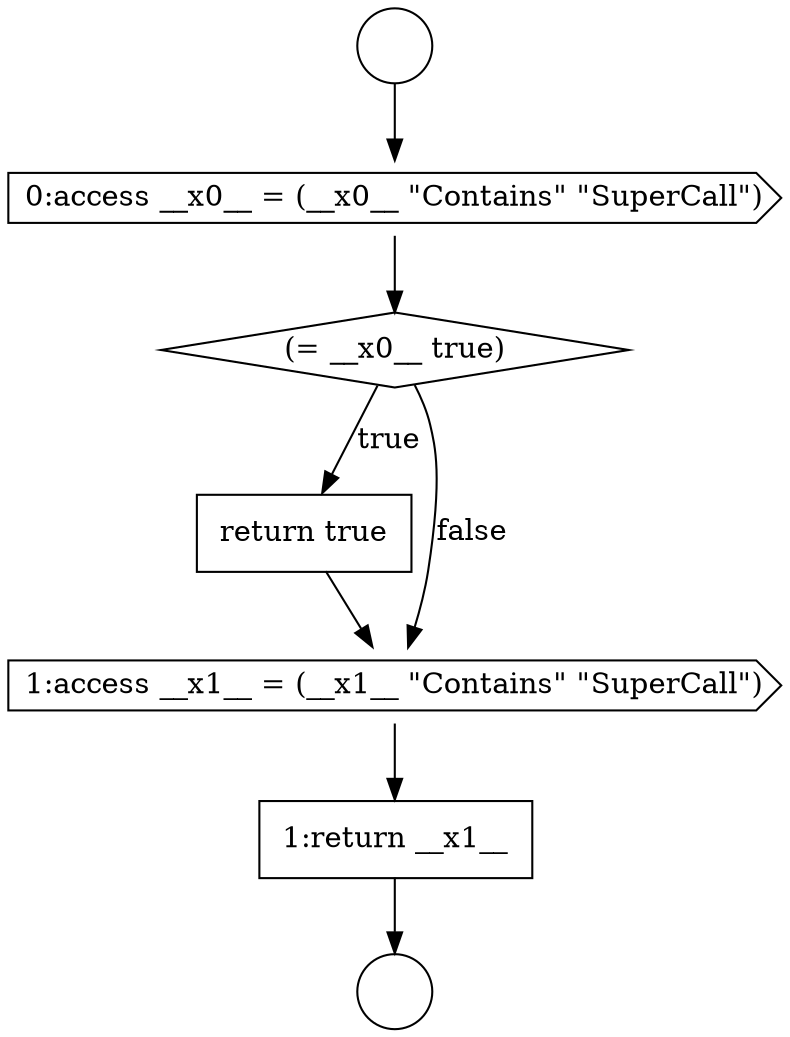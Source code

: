 digraph {
  node8012 [shape=none, margin=0, label=<<font color="black">
    <table border="0" cellborder="1" cellspacing="0" cellpadding="10">
      <tr><td align="left">return true</td></tr>
    </table>
  </font>> color="black" fillcolor="white" style=filled]
  node8008 [shape=circle label=" " color="black" fillcolor="white" style=filled]
  node8013 [shape=cds, label=<<font color="black">1:access __x1__ = (__x1__ &quot;Contains&quot; &quot;SuperCall&quot;)</font>> color="black" fillcolor="white" style=filled]
  node8010 [shape=cds, label=<<font color="black">0:access __x0__ = (__x0__ &quot;Contains&quot; &quot;SuperCall&quot;)</font>> color="black" fillcolor="white" style=filled]
  node8011 [shape=diamond, label=<<font color="black">(= __x0__ true)</font>> color="black" fillcolor="white" style=filled]
  node8009 [shape=circle label=" " color="black" fillcolor="white" style=filled]
  node8014 [shape=none, margin=0, label=<<font color="black">
    <table border="0" cellborder="1" cellspacing="0" cellpadding="10">
      <tr><td align="left">1:return __x1__</td></tr>
    </table>
  </font>> color="black" fillcolor="white" style=filled]
  node8008 -> node8010 [ color="black"]
  node8013 -> node8014 [ color="black"]
  node8010 -> node8011 [ color="black"]
  node8012 -> node8013 [ color="black"]
  node8014 -> node8009 [ color="black"]
  node8011 -> node8012 [label=<<font color="black">true</font>> color="black"]
  node8011 -> node8013 [label=<<font color="black">false</font>> color="black"]
}
